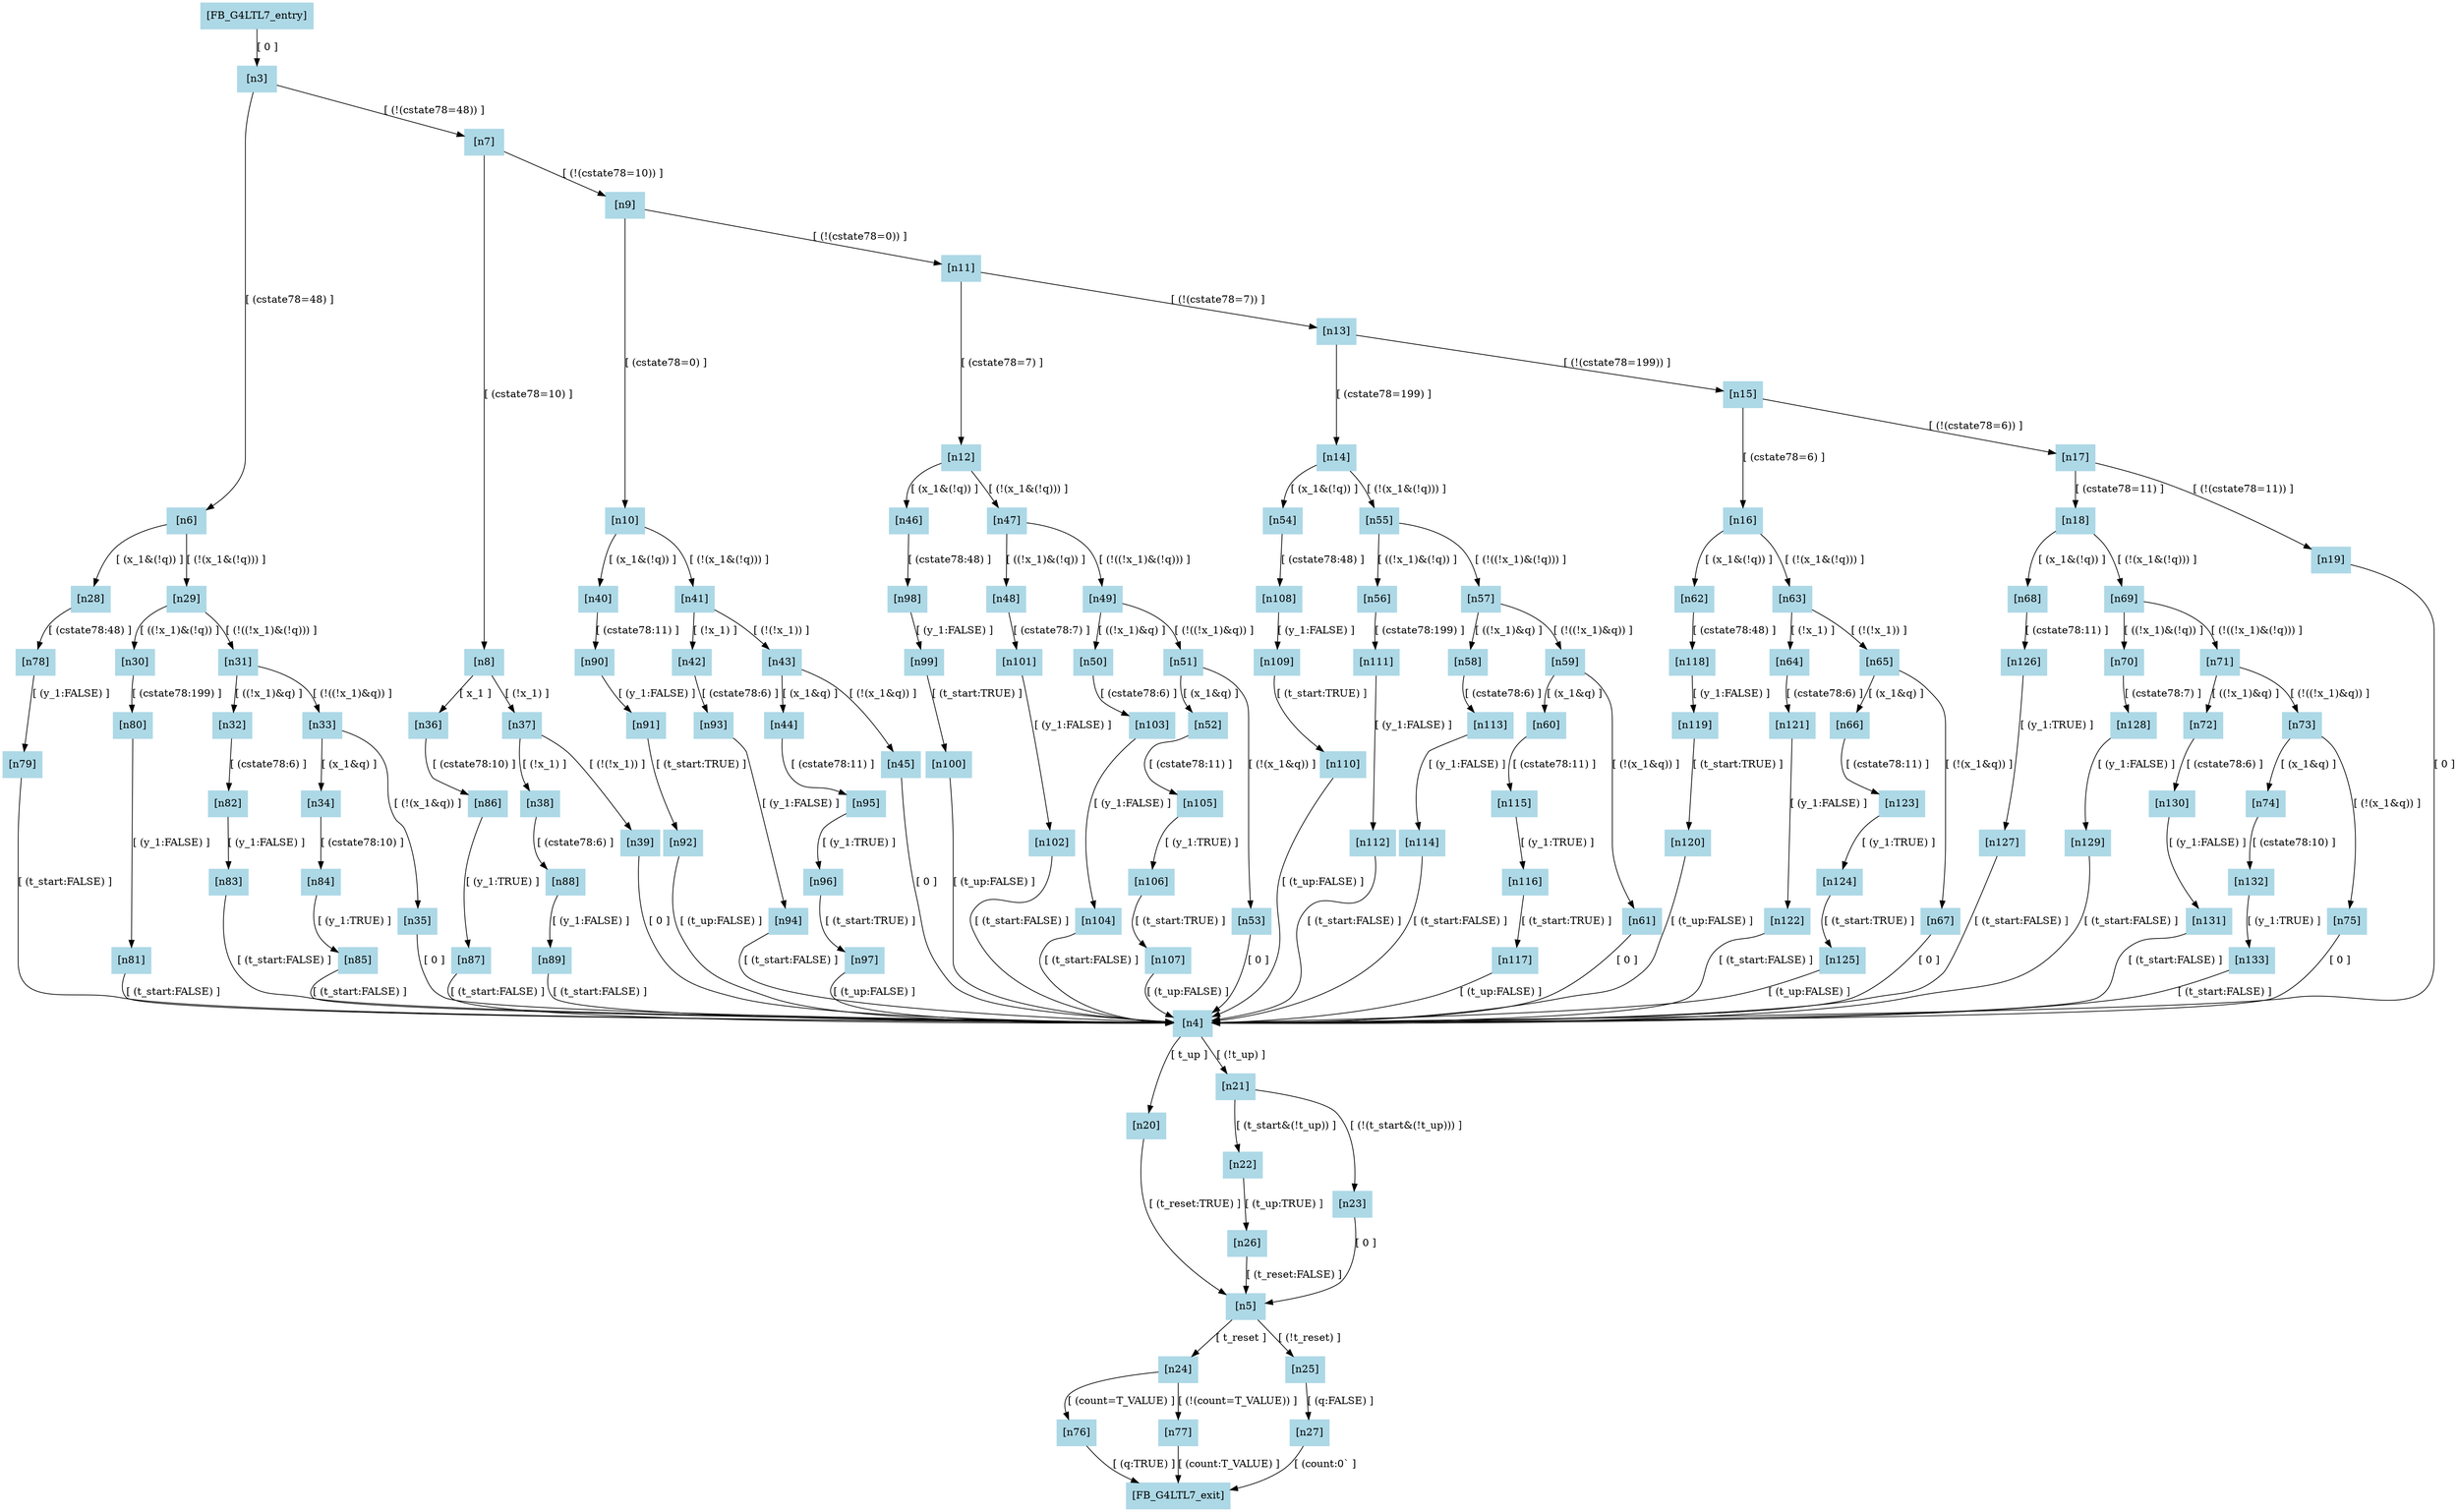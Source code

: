 digraph "FB_G4LTL7" {
"[FB_G4LTL7_entry]" [label="[FB_G4LTL7_entry]", color=lightblue,style=filled,shape=box]
"[n3]" [label="[n3]", color=lightblue,style=filled,shape=box]
"[n4]" [label="[n4]", color=lightblue,style=filled,shape=box]
"[n5]" [label="[n5]", color=lightblue,style=filled,shape=box]
"[n6]" [label="[n6]", color=lightblue,style=filled,shape=box]
"[n7]" [label="[n7]", color=lightblue,style=filled,shape=box]
"[n8]" [label="[n8]", color=lightblue,style=filled,shape=box]
"[n9]" [label="[n9]", color=lightblue,style=filled,shape=box]
"[n10]" [label="[n10]", color=lightblue,style=filled,shape=box]
"[n11]" [label="[n11]", color=lightblue,style=filled,shape=box]
"[n12]" [label="[n12]", color=lightblue,style=filled,shape=box]
"[n13]" [label="[n13]", color=lightblue,style=filled,shape=box]
"[n14]" [label="[n14]", color=lightblue,style=filled,shape=box]
"[n15]" [label="[n15]", color=lightblue,style=filled,shape=box]
"[n16]" [label="[n16]", color=lightblue,style=filled,shape=box]
"[n17]" [label="[n17]", color=lightblue,style=filled,shape=box]
"[n18]" [label="[n18]", color=lightblue,style=filled,shape=box]
"[n19]" [label="[n19]", color=lightblue,style=filled,shape=box]
"[n20]" [label="[n20]", color=lightblue,style=filled,shape=box]
"[n21]" [label="[n21]", color=lightblue,style=filled,shape=box]
"[n22]" [label="[n22]", color=lightblue,style=filled,shape=box]
"[n23]" [label="[n23]", color=lightblue,style=filled,shape=box]
"[n24]" [label="[n24]", color=lightblue,style=filled,shape=box]
"[n25]" [label="[n25]", color=lightblue,style=filled,shape=box]
"[n26]" [label="[n26]", color=lightblue,style=filled,shape=box]
"[n27]" [label="[n27]", color=lightblue,style=filled,shape=box]
"[n28]" [label="[n28]", color=lightblue,style=filled,shape=box]
"[n29]" [label="[n29]", color=lightblue,style=filled,shape=box]
"[n30]" [label="[n30]", color=lightblue,style=filled,shape=box]
"[n31]" [label="[n31]", color=lightblue,style=filled,shape=box]
"[n32]" [label="[n32]", color=lightblue,style=filled,shape=box]
"[n33]" [label="[n33]", color=lightblue,style=filled,shape=box]
"[n34]" [label="[n34]", color=lightblue,style=filled,shape=box]
"[n35]" [label="[n35]", color=lightblue,style=filled,shape=box]
"[n36]" [label="[n36]", color=lightblue,style=filled,shape=box]
"[n37]" [label="[n37]", color=lightblue,style=filled,shape=box]
"[n38]" [label="[n38]", color=lightblue,style=filled,shape=box]
"[n39]" [label="[n39]", color=lightblue,style=filled,shape=box]
"[n40]" [label="[n40]", color=lightblue,style=filled,shape=box]
"[n41]" [label="[n41]", color=lightblue,style=filled,shape=box]
"[n42]" [label="[n42]", color=lightblue,style=filled,shape=box]
"[n43]" [label="[n43]", color=lightblue,style=filled,shape=box]
"[n44]" [label="[n44]", color=lightblue,style=filled,shape=box]
"[n45]" [label="[n45]", color=lightblue,style=filled,shape=box]
"[n46]" [label="[n46]", color=lightblue,style=filled,shape=box]
"[n47]" [label="[n47]", color=lightblue,style=filled,shape=box]
"[n48]" [label="[n48]", color=lightblue,style=filled,shape=box]
"[n49]" [label="[n49]", color=lightblue,style=filled,shape=box]
"[n50]" [label="[n50]", color=lightblue,style=filled,shape=box]
"[n51]" [label="[n51]", color=lightblue,style=filled,shape=box]
"[n52]" [label="[n52]", color=lightblue,style=filled,shape=box]
"[n53]" [label="[n53]", color=lightblue,style=filled,shape=box]
"[n54]" [label="[n54]", color=lightblue,style=filled,shape=box]
"[n55]" [label="[n55]", color=lightblue,style=filled,shape=box]
"[n56]" [label="[n56]", color=lightblue,style=filled,shape=box]
"[n57]" [label="[n57]", color=lightblue,style=filled,shape=box]
"[n58]" [label="[n58]", color=lightblue,style=filled,shape=box]
"[n59]" [label="[n59]", color=lightblue,style=filled,shape=box]
"[n60]" [label="[n60]", color=lightblue,style=filled,shape=box]
"[n61]" [label="[n61]", color=lightblue,style=filled,shape=box]
"[n62]" [label="[n62]", color=lightblue,style=filled,shape=box]
"[n63]" [label="[n63]", color=lightblue,style=filled,shape=box]
"[n64]" [label="[n64]", color=lightblue,style=filled,shape=box]
"[n65]" [label="[n65]", color=lightblue,style=filled,shape=box]
"[n66]" [label="[n66]", color=lightblue,style=filled,shape=box]
"[n67]" [label="[n67]", color=lightblue,style=filled,shape=box]
"[n68]" [label="[n68]", color=lightblue,style=filled,shape=box]
"[n69]" [label="[n69]", color=lightblue,style=filled,shape=box]
"[n70]" [label="[n70]", color=lightblue,style=filled,shape=box]
"[n71]" [label="[n71]", color=lightblue,style=filled,shape=box]
"[n72]" [label="[n72]", color=lightblue,style=filled,shape=box]
"[n73]" [label="[n73]", color=lightblue,style=filled,shape=box]
"[n74]" [label="[n74]", color=lightblue,style=filled,shape=box]
"[n75]" [label="[n75]", color=lightblue,style=filled,shape=box]
"[n76]" [label="[n76]", color=lightblue,style=filled,shape=box]
"[n77]" [label="[n77]", color=lightblue,style=filled,shape=box]
"[n78]" [label="[n78]", color=lightblue,style=filled,shape=box]
"[n79]" [label="[n79]", color=lightblue,style=filled,shape=box]
"[n80]" [label="[n80]", color=lightblue,style=filled,shape=box]
"[n81]" [label="[n81]", color=lightblue,style=filled,shape=box]
"[n82]" [label="[n82]", color=lightblue,style=filled,shape=box]
"[n83]" [label="[n83]", color=lightblue,style=filled,shape=box]
"[n84]" [label="[n84]", color=lightblue,style=filled,shape=box]
"[n85]" [label="[n85]", color=lightblue,style=filled,shape=box]
"[n86]" [label="[n86]", color=lightblue,style=filled,shape=box]
"[n87]" [label="[n87]", color=lightblue,style=filled,shape=box]
"[n88]" [label="[n88]", color=lightblue,style=filled,shape=box]
"[n89]" [label="[n89]", color=lightblue,style=filled,shape=box]
"[n90]" [label="[n90]", color=lightblue,style=filled,shape=box]
"[n91]" [label="[n91]", color=lightblue,style=filled,shape=box]
"[n92]" [label="[n92]", color=lightblue,style=filled,shape=box]
"[n93]" [label="[n93]", color=lightblue,style=filled,shape=box]
"[n94]" [label="[n94]", color=lightblue,style=filled,shape=box]
"[n95]" [label="[n95]", color=lightblue,style=filled,shape=box]
"[n96]" [label="[n96]", color=lightblue,style=filled,shape=box]
"[n97]" [label="[n97]", color=lightblue,style=filled,shape=box]
"[n98]" [label="[n98]", color=lightblue,style=filled,shape=box]
"[n99]" [label="[n99]", color=lightblue,style=filled,shape=box]
"[n100]" [label="[n100]", color=lightblue,style=filled,shape=box]
"[n101]" [label="[n101]", color=lightblue,style=filled,shape=box]
"[n102]" [label="[n102]", color=lightblue,style=filled,shape=box]
"[n103]" [label="[n103]", color=lightblue,style=filled,shape=box]
"[n104]" [label="[n104]", color=lightblue,style=filled,shape=box]
"[n105]" [label="[n105]", color=lightblue,style=filled,shape=box]
"[n106]" [label="[n106]", color=lightblue,style=filled,shape=box]
"[n107]" [label="[n107]", color=lightblue,style=filled,shape=box]
"[n108]" [label="[n108]", color=lightblue,style=filled,shape=box]
"[n109]" [label="[n109]", color=lightblue,style=filled,shape=box]
"[n110]" [label="[n110]", color=lightblue,style=filled,shape=box]
"[n111]" [label="[n111]", color=lightblue,style=filled,shape=box]
"[n112]" [label="[n112]", color=lightblue,style=filled,shape=box]
"[n113]" [label="[n113]", color=lightblue,style=filled,shape=box]
"[n114]" [label="[n114]", color=lightblue,style=filled,shape=box]
"[n115]" [label="[n115]", color=lightblue,style=filled,shape=box]
"[n116]" [label="[n116]", color=lightblue,style=filled,shape=box]
"[n117]" [label="[n117]", color=lightblue,style=filled,shape=box]
"[n118]" [label="[n118]", color=lightblue,style=filled,shape=box]
"[n119]" [label="[n119]", color=lightblue,style=filled,shape=box]
"[n120]" [label="[n120]", color=lightblue,style=filled,shape=box]
"[n121]" [label="[n121]", color=lightblue,style=filled,shape=box]
"[n122]" [label="[n122]", color=lightblue,style=filled,shape=box]
"[n123]" [label="[n123]", color=lightblue,style=filled,shape=box]
"[n124]" [label="[n124]", color=lightblue,style=filled,shape=box]
"[n125]" [label="[n125]", color=lightblue,style=filled,shape=box]
"[n126]" [label="[n126]", color=lightblue,style=filled,shape=box]
"[n127]" [label="[n127]", color=lightblue,style=filled,shape=box]
"[n128]" [label="[n128]", color=lightblue,style=filled,shape=box]
"[n129]" [label="[n129]", color=lightblue,style=filled,shape=box]
"[n130]" [label="[n130]", color=lightblue,style=filled,shape=box]
"[n131]" [label="[n131]", color=lightblue,style=filled,shape=box]
"[n132]" [label="[n132]", color=lightblue,style=filled,shape=box]
"[n133]" [label="[n133]", color=lightblue,style=filled,shape=box]
"[FB_G4LTL7_exit]" [label="[FB_G4LTL7_exit]", color=lightblue,style=filled,shape=box]
"[FB_G4LTL7_entry]" -> "[n3]" [label="[ 0 ]",color=black]
"[n3]" -> "[n6]" [label="[ (cstate78=48) ]",color=black]
"[n3]" -> "[n7]" [label="[ (!(cstate78=48)) ]",color=black]
"[n7]" -> "[n8]" [label="[ (cstate78=10) ]",color=black]
"[n7]" -> "[n9]" [label="[ (!(cstate78=10)) ]",color=black]
"[n9]" -> "[n10]" [label="[ (cstate78=0) ]",color=black]
"[n9]" -> "[n11]" [label="[ (!(cstate78=0)) ]",color=black]
"[n11]" -> "[n12]" [label="[ (cstate78=7) ]",color=black]
"[n11]" -> "[n13]" [label="[ (!(cstate78=7)) ]",color=black]
"[n13]" -> "[n14]" [label="[ (cstate78=199) ]",color=black]
"[n13]" -> "[n15]" [label="[ (!(cstate78=199)) ]",color=black]
"[n15]" -> "[n16]" [label="[ (cstate78=6) ]",color=black]
"[n15]" -> "[n17]" [label="[ (!(cstate78=6)) ]",color=black]
"[n17]" -> "[n18]" [label="[ (cstate78=11) ]",color=black]
"[n17]" -> "[n19]" [label="[ (!(cstate78=11)) ]",color=black]
"[n19]" -> "[n4]" [label="[ 0 ]",color=black]
"[n4]" -> "[n20]" [label="[ t_up ]",color=black]
"[n4]" -> "[n21]" [label="[ (!t_up) ]",color=black]
"[n21]" -> "[n22]" [label="[ (t_start&(!t_up)) ]",color=black]
"[n21]" -> "[n23]" [label="[ (!(t_start&(!t_up))) ]",color=black]
"[n23]" -> "[n5]" [label="[ 0 ]",color=black]
"[n5]" -> "[n24]" [label="[ t_reset ]",color=black]
"[n5]" -> "[n25]" [label="[ (!t_reset) ]",color=black]
"[n20]" -> "[n5]" [label="[ (t_reset:TRUE) ]",color=black]
"[n22]" -> "[n26]" [label="[ (t_up:TRUE) ]",color=black]
"[n26]" -> "[n5]" [label="[ (t_reset:FALSE) ]",color=black]
"[n25]" -> "[n27]" [label="[ (q:FALSE) ]",color=black]
"[n27]" -> "[FB_G4LTL7_exit]" [label="[ (count:0` ]",color=black]
"[n6]" -> "[n28]" [label="[ (x_1&(!q)) ]",color=black]
"[n6]" -> "[n29]" [label="[ (!(x_1&(!q))) ]",color=black]
"[n29]" -> "[n30]" [label="[ ((!x_1)&(!q)) ]",color=black]
"[n29]" -> "[n31]" [label="[ (!((!x_1)&(!q))) ]",color=black]
"[n31]" -> "[n32]" [label="[ ((!x_1)&q) ]",color=black]
"[n31]" -> "[n33]" [label="[ (!((!x_1)&q)) ]",color=black]
"[n33]" -> "[n34]" [label="[ (x_1&q) ]",color=black]
"[n33]" -> "[n35]" [label="[ (!(x_1&q)) ]",color=black]
"[n35]" -> "[n4]" [label="[ 0 ]",color=black]
"[n8]" -> "[n36]" [label="[ x_1 ]",color=black]
"[n8]" -> "[n37]" [label="[ (!x_1) ]",color=black]
"[n37]" -> "[n38]" [label="[ (!x_1) ]",color=black]
"[n37]" -> "[n39]" [label="[ (!(!x_1)) ]",color=black]
"[n39]" -> "[n4]" [label="[ 0 ]",color=black]
"[n10]" -> "[n40]" [label="[ (x_1&(!q)) ]",color=black]
"[n10]" -> "[n41]" [label="[ (!(x_1&(!q))) ]",color=black]
"[n41]" -> "[n42]" [label="[ (!x_1) ]",color=black]
"[n41]" -> "[n43]" [label="[ (!(!x_1)) ]",color=black]
"[n43]" -> "[n44]" [label="[ (x_1&q) ]",color=black]
"[n43]" -> "[n45]" [label="[ (!(x_1&q)) ]",color=black]
"[n45]" -> "[n4]" [label="[ 0 ]",color=black]
"[n12]" -> "[n46]" [label="[ (x_1&(!q)) ]",color=black]
"[n12]" -> "[n47]" [label="[ (!(x_1&(!q))) ]",color=black]
"[n47]" -> "[n48]" [label="[ ((!x_1)&(!q)) ]",color=black]
"[n47]" -> "[n49]" [label="[ (!((!x_1)&(!q))) ]",color=black]
"[n49]" -> "[n50]" [label="[ ((!x_1)&q) ]",color=black]
"[n49]" -> "[n51]" [label="[ (!((!x_1)&q)) ]",color=black]
"[n51]" -> "[n52]" [label="[ (x_1&q) ]",color=black]
"[n51]" -> "[n53]" [label="[ (!(x_1&q)) ]",color=black]
"[n53]" -> "[n4]" [label="[ 0 ]",color=black]
"[n14]" -> "[n54]" [label="[ (x_1&(!q)) ]",color=black]
"[n14]" -> "[n55]" [label="[ (!(x_1&(!q))) ]",color=black]
"[n55]" -> "[n56]" [label="[ ((!x_1)&(!q)) ]",color=black]
"[n55]" -> "[n57]" [label="[ (!((!x_1)&(!q))) ]",color=black]
"[n57]" -> "[n58]" [label="[ ((!x_1)&q) ]",color=black]
"[n57]" -> "[n59]" [label="[ (!((!x_1)&q)) ]",color=black]
"[n59]" -> "[n60]" [label="[ (x_1&q) ]",color=black]
"[n59]" -> "[n61]" [label="[ (!(x_1&q)) ]",color=black]
"[n61]" -> "[n4]" [label="[ 0 ]",color=black]
"[n16]" -> "[n62]" [label="[ (x_1&(!q)) ]",color=black]
"[n16]" -> "[n63]" [label="[ (!(x_1&(!q))) ]",color=black]
"[n63]" -> "[n64]" [label="[ (!x_1) ]",color=black]
"[n63]" -> "[n65]" [label="[ (!(!x_1)) ]",color=black]
"[n65]" -> "[n66]" [label="[ (x_1&q) ]",color=black]
"[n65]" -> "[n67]" [label="[ (!(x_1&q)) ]",color=black]
"[n67]" -> "[n4]" [label="[ 0 ]",color=black]
"[n18]" -> "[n68]" [label="[ (x_1&(!q)) ]",color=black]
"[n18]" -> "[n69]" [label="[ (!(x_1&(!q))) ]",color=black]
"[n69]" -> "[n70]" [label="[ ((!x_1)&(!q)) ]",color=black]
"[n69]" -> "[n71]" [label="[ (!((!x_1)&(!q))) ]",color=black]
"[n71]" -> "[n72]" [label="[ ((!x_1)&q) ]",color=black]
"[n71]" -> "[n73]" [label="[ (!((!x_1)&q)) ]",color=black]
"[n73]" -> "[n74]" [label="[ (x_1&q) ]",color=black]
"[n73]" -> "[n75]" [label="[ (!(x_1&q)) ]",color=black]
"[n75]" -> "[n4]" [label="[ 0 ]",color=black]
"[n24]" -> "[n76]" [label="[ (count=T_VALUE) ]",color=black]
"[n24]" -> "[n77]" [label="[ (!(count=T_VALUE)) ]",color=black]
"[n28]" -> "[n78]" [label="[ (cstate78:48) ]",color=black]
"[n78]" -> "[n79]" [label="[ (y_1:FALSE) ]",color=black]
"[n79]" -> "[n4]" [label="[ (t_start:FALSE) ]",color=black]
"[n30]" -> "[n80]" [label="[ (cstate78:199) ]",color=black]
"[n80]" -> "[n81]" [label="[ (y_1:FALSE) ]",color=black]
"[n81]" -> "[n4]" [label="[ (t_start:FALSE) ]",color=black]
"[n32]" -> "[n82]" [label="[ (cstate78:6) ]",color=black]
"[n82]" -> "[n83]" [label="[ (y_1:FALSE) ]",color=black]
"[n83]" -> "[n4]" [label="[ (t_start:FALSE) ]",color=black]
"[n34]" -> "[n84]" [label="[ (cstate78:10) ]",color=black]
"[n84]" -> "[n85]" [label="[ (y_1:TRUE) ]",color=black]
"[n85]" -> "[n4]" [label="[ (t_start:FALSE) ]",color=black]
"[n36]" -> "[n86]" [label="[ (cstate78:10) ]",color=black]
"[n86]" -> "[n87]" [label="[ (y_1:TRUE) ]",color=black]
"[n87]" -> "[n4]" [label="[ (t_start:FALSE) ]",color=black]
"[n38]" -> "[n88]" [label="[ (cstate78:6) ]",color=black]
"[n88]" -> "[n89]" [label="[ (y_1:FALSE) ]",color=black]
"[n89]" -> "[n4]" [label="[ (t_start:FALSE) ]",color=black]
"[n40]" -> "[n90]" [label="[ (cstate78:11) ]",color=black]
"[n90]" -> "[n91]" [label="[ (y_1:FALSE) ]",color=black]
"[n91]" -> "[n92]" [label="[ (t_start:TRUE) ]",color=black]
"[n92]" -> "[n4]" [label="[ (t_up:FALSE) ]",color=black]
"[n42]" -> "[n93]" [label="[ (cstate78:6) ]",color=black]
"[n93]" -> "[n94]" [label="[ (y_1:FALSE) ]",color=black]
"[n94]" -> "[n4]" [label="[ (t_start:FALSE) ]",color=black]
"[n44]" -> "[n95]" [label="[ (cstate78:11) ]",color=black]
"[n95]" -> "[n96]" [label="[ (y_1:TRUE) ]",color=black]
"[n96]" -> "[n97]" [label="[ (t_start:TRUE) ]",color=black]
"[n97]" -> "[n4]" [label="[ (t_up:FALSE) ]",color=black]
"[n46]" -> "[n98]" [label="[ (cstate78:48) ]",color=black]
"[n98]" -> "[n99]" [label="[ (y_1:FALSE) ]",color=black]
"[n99]" -> "[n100]" [label="[ (t_start:TRUE) ]",color=black]
"[n100]" -> "[n4]" [label="[ (t_up:FALSE) ]",color=black]
"[n48]" -> "[n101]" [label="[ (cstate78:7) ]",color=black]
"[n101]" -> "[n102]" [label="[ (y_1:FALSE) ]",color=black]
"[n102]" -> "[n4]" [label="[ (t_start:FALSE) ]",color=black]
"[n50]" -> "[n103]" [label="[ (cstate78:6) ]",color=black]
"[n103]" -> "[n104]" [label="[ (y_1:FALSE) ]",color=black]
"[n104]" -> "[n4]" [label="[ (t_start:FALSE) ]",color=black]
"[n52]" -> "[n105]" [label="[ (cstate78:11) ]",color=black]
"[n105]" -> "[n106]" [label="[ (y_1:TRUE) ]",color=black]
"[n106]" -> "[n107]" [label="[ (t_start:TRUE) ]",color=black]
"[n107]" -> "[n4]" [label="[ (t_up:FALSE) ]",color=black]
"[n54]" -> "[n108]" [label="[ (cstate78:48) ]",color=black]
"[n108]" -> "[n109]" [label="[ (y_1:FALSE) ]",color=black]
"[n109]" -> "[n110]" [label="[ (t_start:TRUE) ]",color=black]
"[n110]" -> "[n4]" [label="[ (t_up:FALSE) ]",color=black]
"[n56]" -> "[n111]" [label="[ (cstate78:199) ]",color=black]
"[n111]" -> "[n112]" [label="[ (y_1:FALSE) ]",color=black]
"[n112]" -> "[n4]" [label="[ (t_start:FALSE) ]",color=black]
"[n58]" -> "[n113]" [label="[ (cstate78:6) ]",color=black]
"[n113]" -> "[n114]" [label="[ (y_1:FALSE) ]",color=black]
"[n114]" -> "[n4]" [label="[ (t_start:FALSE) ]",color=black]
"[n60]" -> "[n115]" [label="[ (cstate78:11) ]",color=black]
"[n115]" -> "[n116]" [label="[ (y_1:TRUE) ]",color=black]
"[n116]" -> "[n117]" [label="[ (t_start:TRUE) ]",color=black]
"[n117]" -> "[n4]" [label="[ (t_up:FALSE) ]",color=black]
"[n62]" -> "[n118]" [label="[ (cstate78:48) ]",color=black]
"[n118]" -> "[n119]" [label="[ (y_1:FALSE) ]",color=black]
"[n119]" -> "[n120]" [label="[ (t_start:TRUE) ]",color=black]
"[n120]" -> "[n4]" [label="[ (t_up:FALSE) ]",color=black]
"[n64]" -> "[n121]" [label="[ (cstate78:6) ]",color=black]
"[n121]" -> "[n122]" [label="[ (y_1:FALSE) ]",color=black]
"[n122]" -> "[n4]" [label="[ (t_start:FALSE) ]",color=black]
"[n66]" -> "[n123]" [label="[ (cstate78:11) ]",color=black]
"[n123]" -> "[n124]" [label="[ (y_1:TRUE) ]",color=black]
"[n124]" -> "[n125]" [label="[ (t_start:TRUE) ]",color=black]
"[n125]" -> "[n4]" [label="[ (t_up:FALSE) ]",color=black]
"[n68]" -> "[n126]" [label="[ (cstate78:11) ]",color=black]
"[n126]" -> "[n127]" [label="[ (y_1:TRUE) ]",color=black]
"[n127]" -> "[n4]" [label="[ (t_start:FALSE) ]",color=black]
"[n70]" -> "[n128]" [label="[ (cstate78:7) ]",color=black]
"[n128]" -> "[n129]" [label="[ (y_1:FALSE) ]",color=black]
"[n129]" -> "[n4]" [label="[ (t_start:FALSE) ]",color=black]
"[n72]" -> "[n130]" [label="[ (cstate78:6) ]",color=black]
"[n130]" -> "[n131]" [label="[ (y_1:FALSE) ]",color=black]
"[n131]" -> "[n4]" [label="[ (t_start:FALSE) ]",color=black]
"[n74]" -> "[n132]" [label="[ (cstate78:10) ]",color=black]
"[n132]" -> "[n133]" [label="[ (y_1:TRUE) ]",color=black]
"[n133]" -> "[n4]" [label="[ (t_start:FALSE) ]",color=black]
"[n76]" -> "[FB_G4LTL7_exit]" [label="[ (q:TRUE) ]",color=black]
"[n77]" -> "[FB_G4LTL7_exit]" [label="[ (count:T_VALUE) ]",color=black]
}
